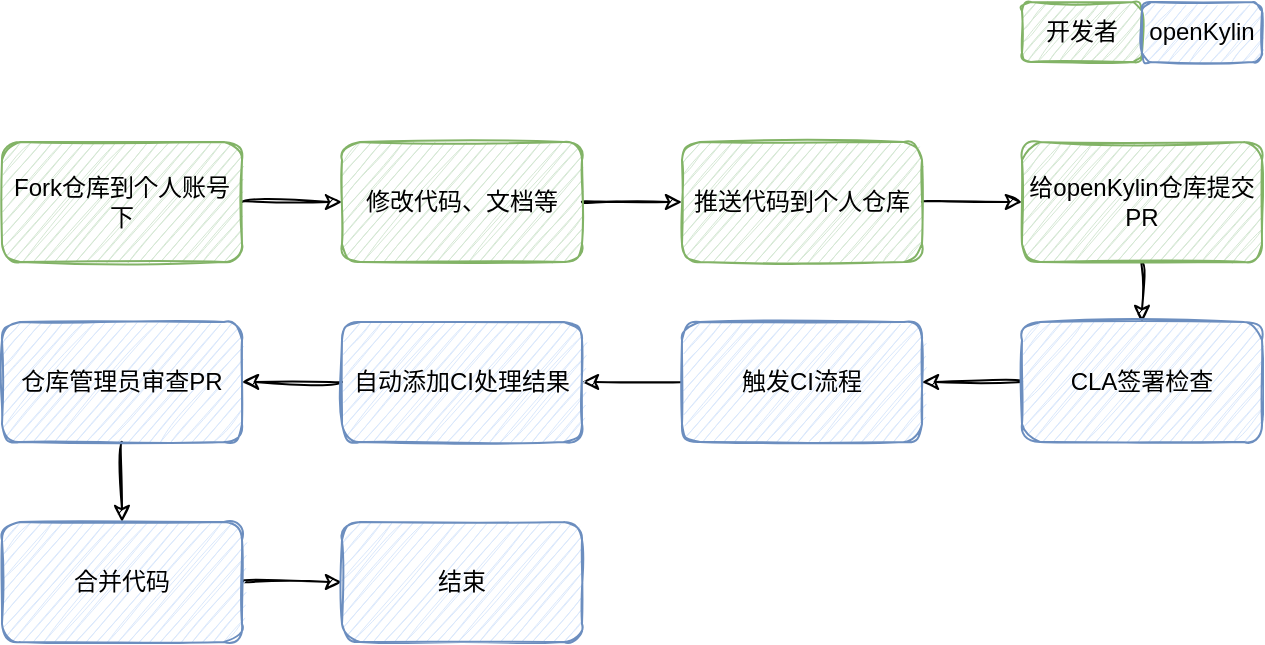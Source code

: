 <mxfile version="20.1.1" type="github">
  <diagram id="EUVG-VbLJ_KNzvjiV4Ez" name="第 1 页">
    <mxGraphModel dx="1422" dy="748" grid="1" gridSize="10" guides="1" tooltips="1" connect="1" arrows="1" fold="1" page="1" pageScale="1" pageWidth="827" pageHeight="1169" math="0" shadow="0">
      <root>
        <mxCell id="0" />
        <mxCell id="1" parent="0" />
        <mxCell id="yFLMfkRXcdrX8CuSGvPF-9" style="edgeStyle=orthogonalEdgeStyle;rounded=1;orthogonalLoop=1;jettySize=auto;html=1;exitX=1;exitY=0.5;exitDx=0;exitDy=0;entryX=0;entryY=0.5;entryDx=0;entryDy=0;sketch=1;curved=1;" parent="1" source="yFLMfkRXcdrX8CuSGvPF-1" target="yFLMfkRXcdrX8CuSGvPF-2" edge="1">
          <mxGeometry relative="1" as="geometry" />
        </mxCell>
        <mxCell id="yFLMfkRXcdrX8CuSGvPF-1" value="Fork仓库到个人账号下" style="rounded=1;whiteSpace=wrap;html=1;sketch=1;fillColor=#d5e8d4;strokeColor=#82b366;" parent="1" vertex="1">
          <mxGeometry x="90" y="120" width="120" height="60" as="geometry" />
        </mxCell>
        <mxCell id="yFLMfkRXcdrX8CuSGvPF-10" style="edgeStyle=orthogonalEdgeStyle;rounded=1;orthogonalLoop=1;jettySize=auto;html=1;exitX=1;exitY=0.5;exitDx=0;exitDy=0;sketch=1;curved=1;" parent="1" source="yFLMfkRXcdrX8CuSGvPF-2" target="yFLMfkRXcdrX8CuSGvPF-3" edge="1">
          <mxGeometry relative="1" as="geometry" />
        </mxCell>
        <mxCell id="yFLMfkRXcdrX8CuSGvPF-2" value="修改代码、文档等" style="rounded=1;whiteSpace=wrap;html=1;sketch=1;fillColor=#d5e8d4;strokeColor=#82b366;" parent="1" vertex="1">
          <mxGeometry x="260" y="120" width="120" height="60" as="geometry" />
        </mxCell>
        <mxCell id="yFLMfkRXcdrX8CuSGvPF-11" style="edgeStyle=orthogonalEdgeStyle;rounded=1;orthogonalLoop=1;jettySize=auto;html=1;exitX=1;exitY=0.5;exitDx=0;exitDy=0;entryX=0;entryY=0.5;entryDx=0;entryDy=0;sketch=1;curved=1;" parent="1" source="yFLMfkRXcdrX8CuSGvPF-3" target="yFLMfkRXcdrX8CuSGvPF-4" edge="1">
          <mxGeometry relative="1" as="geometry" />
        </mxCell>
        <mxCell id="yFLMfkRXcdrX8CuSGvPF-3" value="推送代码到个人仓库" style="rounded=1;whiteSpace=wrap;html=1;sketch=1;fillColor=#d5e8d4;strokeColor=#82b366;" parent="1" vertex="1">
          <mxGeometry x="430" y="120" width="120" height="60" as="geometry" />
        </mxCell>
        <mxCell id="yFLMfkRXcdrX8CuSGvPF-12" style="edgeStyle=orthogonalEdgeStyle;rounded=1;orthogonalLoop=1;jettySize=auto;html=1;exitX=0.5;exitY=1;exitDx=0;exitDy=0;entryX=0.5;entryY=0;entryDx=0;entryDy=0;sketch=1;curved=1;" parent="1" source="yFLMfkRXcdrX8CuSGvPF-4" target="yFLMfkRXcdrX8CuSGvPF-7" edge="1">
          <mxGeometry relative="1" as="geometry" />
        </mxCell>
        <mxCell id="yFLMfkRXcdrX8CuSGvPF-4" value="给openKylin仓库提交PR" style="rounded=1;whiteSpace=wrap;html=1;sketch=1;fillColor=#d5e8d4;strokeColor=#82b366;" parent="1" vertex="1">
          <mxGeometry x="600" y="120" width="120" height="60" as="geometry" />
        </mxCell>
        <mxCell id="yFLMfkRXcdrX8CuSGvPF-14" style="edgeStyle=orthogonalEdgeStyle;rounded=1;orthogonalLoop=1;jettySize=auto;html=1;exitX=0;exitY=0.5;exitDx=0;exitDy=0;sketch=1;curved=1;" parent="1" source="yFLMfkRXcdrX8CuSGvPF-5" target="yFLMfkRXcdrX8CuSGvPF-6" edge="1">
          <mxGeometry relative="1" as="geometry" />
        </mxCell>
        <mxCell id="yFLMfkRXcdrX8CuSGvPF-5" value="触发CI流程" style="rounded=1;whiteSpace=wrap;html=1;sketch=1;fillColor=#dae8fc;strokeColor=#6c8ebf;" parent="1" vertex="1">
          <mxGeometry x="430" y="210" width="120" height="60" as="geometry" />
        </mxCell>
        <mxCell id="yFLMfkRXcdrX8CuSGvPF-15" style="edgeStyle=orthogonalEdgeStyle;rounded=1;orthogonalLoop=1;jettySize=auto;html=1;exitX=0;exitY=0.5;exitDx=0;exitDy=0;sketch=1;curved=1;" parent="1" source="yFLMfkRXcdrX8CuSGvPF-6" target="yFLMfkRXcdrX8CuSGvPF-8" edge="1">
          <mxGeometry relative="1" as="geometry" />
        </mxCell>
        <mxCell id="yFLMfkRXcdrX8CuSGvPF-6" value="自动添加CI处理结果" style="rounded=1;whiteSpace=wrap;html=1;sketch=1;fillColor=#dae8fc;strokeColor=#6c8ebf;" parent="1" vertex="1">
          <mxGeometry x="260" y="210" width="120" height="60" as="geometry" />
        </mxCell>
        <mxCell id="yFLMfkRXcdrX8CuSGvPF-13" style="edgeStyle=orthogonalEdgeStyle;rounded=1;orthogonalLoop=1;jettySize=auto;html=1;exitX=0;exitY=0.5;exitDx=0;exitDy=0;sketch=1;curved=1;" parent="1" source="yFLMfkRXcdrX8CuSGvPF-7" target="yFLMfkRXcdrX8CuSGvPF-5" edge="1">
          <mxGeometry relative="1" as="geometry" />
        </mxCell>
        <mxCell id="yFLMfkRXcdrX8CuSGvPF-7" value="CLA签署检查" style="rounded=1;whiteSpace=wrap;html=1;sketch=1;fillColor=#dae8fc;strokeColor=#6c8ebf;" parent="1" vertex="1">
          <mxGeometry x="600" y="210" width="120" height="60" as="geometry" />
        </mxCell>
        <mxCell id="yFLMfkRXcdrX8CuSGvPF-21" style="edgeStyle=orthogonalEdgeStyle;curved=1;rounded=1;sketch=1;orthogonalLoop=1;jettySize=auto;html=1;exitX=0.5;exitY=1;exitDx=0;exitDy=0;entryX=0.5;entryY=0;entryDx=0;entryDy=0;" parent="1" source="yFLMfkRXcdrX8CuSGvPF-8" target="yFLMfkRXcdrX8CuSGvPF-19" edge="1">
          <mxGeometry relative="1" as="geometry" />
        </mxCell>
        <mxCell id="yFLMfkRXcdrX8CuSGvPF-8" value="仓库管理员审查PR" style="rounded=1;whiteSpace=wrap;html=1;sketch=1;fillColor=#dae8fc;strokeColor=#6c8ebf;" parent="1" vertex="1">
          <mxGeometry x="90" y="210" width="120" height="60" as="geometry" />
        </mxCell>
        <mxCell id="yFLMfkRXcdrX8CuSGvPF-18" value="" style="group" parent="1" vertex="1" connectable="0">
          <mxGeometry x="600" y="50" width="120" height="30" as="geometry" />
        </mxCell>
        <mxCell id="yFLMfkRXcdrX8CuSGvPF-16" value="开发者" style="rounded=1;whiteSpace=wrap;html=1;sketch=1;fillColor=#d5e8d4;strokeColor=#82b366;" parent="yFLMfkRXcdrX8CuSGvPF-18" vertex="1">
          <mxGeometry width="60" height="30" as="geometry" />
        </mxCell>
        <mxCell id="yFLMfkRXcdrX8CuSGvPF-17" value="openKylin" style="rounded=1;whiteSpace=wrap;html=1;sketch=1;fillColor=#dae8fc;strokeColor=#6c8ebf;" parent="yFLMfkRXcdrX8CuSGvPF-18" vertex="1">
          <mxGeometry x="60" width="60" height="30" as="geometry" />
        </mxCell>
        <mxCell id="yFLMfkRXcdrX8CuSGvPF-22" style="edgeStyle=orthogonalEdgeStyle;curved=1;rounded=1;sketch=1;orthogonalLoop=1;jettySize=auto;html=1;exitX=1;exitY=0.5;exitDx=0;exitDy=0;entryX=0;entryY=0.5;entryDx=0;entryDy=0;" parent="1" source="yFLMfkRXcdrX8CuSGvPF-19" target="yFLMfkRXcdrX8CuSGvPF-20" edge="1">
          <mxGeometry relative="1" as="geometry" />
        </mxCell>
        <mxCell id="yFLMfkRXcdrX8CuSGvPF-19" value="合并代码" style="rounded=1;whiteSpace=wrap;html=1;sketch=1;fillColor=#dae8fc;strokeColor=#6c8ebf;" parent="1" vertex="1">
          <mxGeometry x="90" y="310" width="120" height="60" as="geometry" />
        </mxCell>
        <mxCell id="yFLMfkRXcdrX8CuSGvPF-20" value="结束" style="rounded=1;whiteSpace=wrap;html=1;sketch=1;fillColor=#dae8fc;strokeColor=#6c8ebf;" parent="1" vertex="1">
          <mxGeometry x="260" y="310" width="120" height="60" as="geometry" />
        </mxCell>
      </root>
    </mxGraphModel>
  </diagram>
</mxfile>
